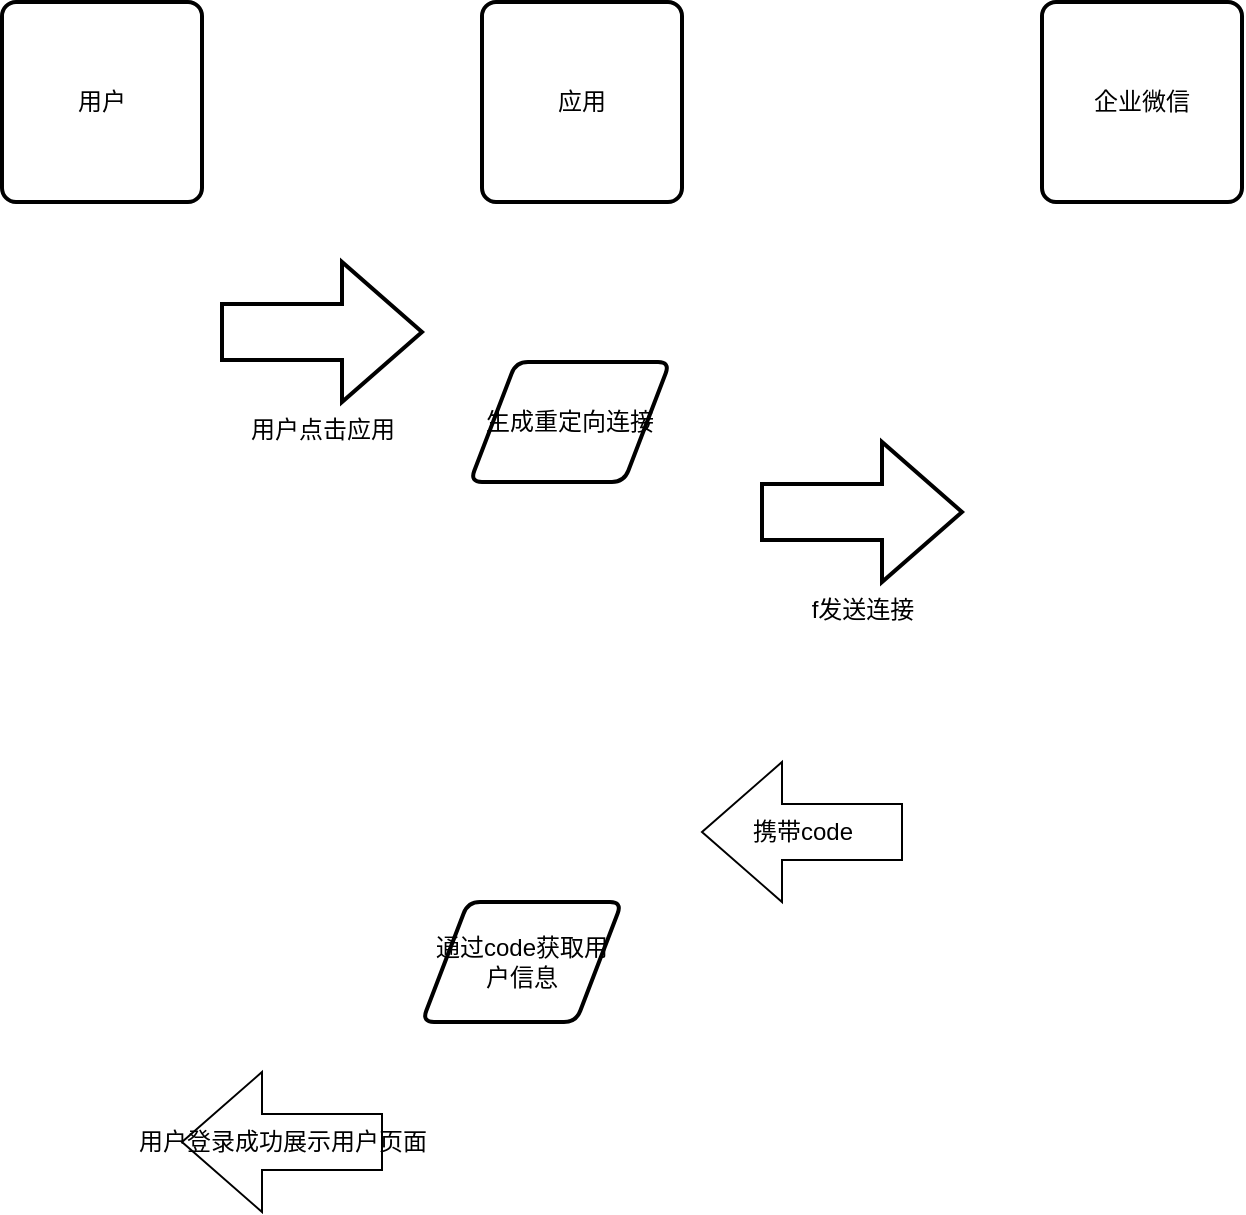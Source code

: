 <mxfile version="13.6.3" type="github">
  <diagram id="V8suXNRgpUSXN9IwoPuU" name="第 1 页">
    <mxGraphModel dx="1422" dy="762" grid="1" gridSize="10" guides="1" tooltips="1" connect="1" arrows="1" fold="1" page="1" pageScale="1" pageWidth="827" pageHeight="1169" math="0" shadow="0">
      <root>
        <mxCell id="0" />
        <mxCell id="1" parent="0" />
        <mxCell id="wOELeKwPuDMt3Or-8Njf-1" value="用户" style="rounded=1;whiteSpace=wrap;html=1;absoluteArcSize=1;arcSize=14;strokeWidth=2;" vertex="1" parent="1">
          <mxGeometry x="130" y="50" width="100" height="100" as="geometry" />
        </mxCell>
        <mxCell id="wOELeKwPuDMt3Or-8Njf-2" value="企业微信" style="rounded=1;whiteSpace=wrap;html=1;absoluteArcSize=1;arcSize=14;strokeWidth=2;" vertex="1" parent="1">
          <mxGeometry x="650" y="50" width="100" height="100" as="geometry" />
        </mxCell>
        <mxCell id="wOELeKwPuDMt3Or-8Njf-3" value="应用" style="rounded=1;whiteSpace=wrap;html=1;absoluteArcSize=1;arcSize=14;strokeWidth=2;" vertex="1" parent="1">
          <mxGeometry x="370" y="50" width="100" height="100" as="geometry" />
        </mxCell>
        <mxCell id="wOELeKwPuDMt3Or-8Njf-6" value="用户点击应用" style="verticalLabelPosition=bottom;verticalAlign=top;html=1;strokeWidth=2;shape=mxgraph.arrows2.arrow;dy=0.6;dx=40;notch=0;" vertex="1" parent="1">
          <mxGeometry x="240" y="180" width="100" height="70" as="geometry" />
        </mxCell>
        <mxCell id="wOELeKwPuDMt3Or-8Njf-7" value="f发送连接" style="verticalLabelPosition=bottom;verticalAlign=top;html=1;strokeWidth=2;shape=mxgraph.arrows2.arrow;dy=0.6;dx=40;notch=0;" vertex="1" parent="1">
          <mxGeometry x="510" y="270" width="100" height="70" as="geometry" />
        </mxCell>
        <mxCell id="wOELeKwPuDMt3Or-8Njf-8" value="生成重定向连接" style="shape=parallelogram;html=1;strokeWidth=2;perimeter=parallelogramPerimeter;whiteSpace=wrap;rounded=1;arcSize=12;size=0.23;" vertex="1" parent="1">
          <mxGeometry x="364" y="230" width="100" height="60" as="geometry" />
        </mxCell>
        <mxCell id="wOELeKwPuDMt3Or-8Njf-10" value="通过code获取用户信息" style="shape=parallelogram;html=1;strokeWidth=2;perimeter=parallelogramPerimeter;whiteSpace=wrap;rounded=1;arcSize=12;size=0.23;" vertex="1" parent="1">
          <mxGeometry x="340" y="500" width="100" height="60" as="geometry" />
        </mxCell>
        <mxCell id="wOELeKwPuDMt3Or-8Njf-11" value="携带code" style="html=1;shadow=0;dashed=0;align=center;verticalAlign=middle;shape=mxgraph.arrows2.arrow;dy=0.6;dx=40;flipH=1;notch=0;" vertex="1" parent="1">
          <mxGeometry x="480" y="430" width="100" height="70" as="geometry" />
        </mxCell>
        <mxCell id="wOELeKwPuDMt3Or-8Njf-12" value="用户登录成功展示用户页面" style="html=1;shadow=0;dashed=0;align=center;verticalAlign=middle;shape=mxgraph.arrows2.arrow;dy=0.6;dx=40;flipH=1;notch=0;" vertex="1" parent="1">
          <mxGeometry x="220" y="585" width="100" height="70" as="geometry" />
        </mxCell>
      </root>
    </mxGraphModel>
  </diagram>
</mxfile>
